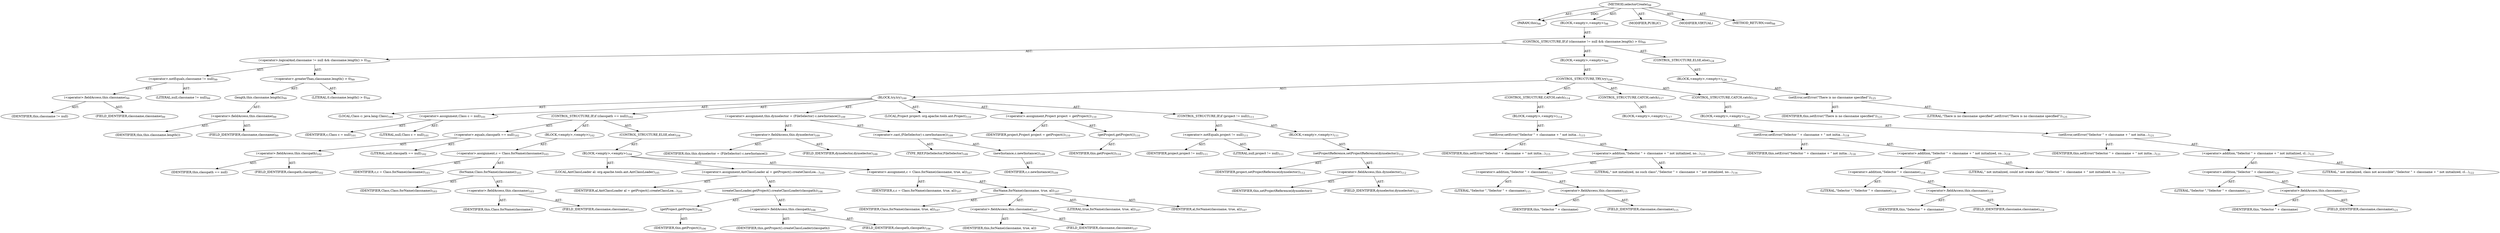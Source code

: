 digraph "selectorCreate" {  
"111669149698" [label = <(METHOD,selectorCreate)<SUB>98</SUB>> ]
"115964116993" [label = <(PARAM,this)<SUB>98</SUB>> ]
"25769803778" [label = <(BLOCK,&lt;empty&gt;,&lt;empty&gt;)<SUB>98</SUB>> ]
"47244640256" [label = <(CONTROL_STRUCTURE,IF,if (classname != null &amp;&amp; classname.length() &gt; 0))<SUB>99</SUB>> ]
"30064771085" [label = <(&lt;operator&gt;.logicalAnd,classname != null &amp;&amp; classname.length() &gt; 0)<SUB>99</SUB>> ]
"30064771086" [label = <(&lt;operator&gt;.notEquals,classname != null)<SUB>99</SUB>> ]
"30064771087" [label = <(&lt;operator&gt;.fieldAccess,this.classname)<SUB>99</SUB>> ]
"68719476768" [label = <(IDENTIFIER,this,classname != null)> ]
"55834574854" [label = <(FIELD_IDENTIFIER,classname,classname)<SUB>99</SUB>> ]
"90194313219" [label = <(LITERAL,null,classname != null)<SUB>99</SUB>> ]
"30064771088" [label = <(&lt;operator&gt;.greaterThan,classname.length() &gt; 0)<SUB>99</SUB>> ]
"30064771089" [label = <(length,this.classname.length())<SUB>99</SUB>> ]
"30064771090" [label = <(&lt;operator&gt;.fieldAccess,this.classname)<SUB>99</SUB>> ]
"68719476769" [label = <(IDENTIFIER,this,this.classname.length())> ]
"55834574855" [label = <(FIELD_IDENTIFIER,classname,classname)<SUB>99</SUB>> ]
"90194313220" [label = <(LITERAL,0,classname.length() &gt; 0)<SUB>99</SUB>> ]
"25769803779" [label = <(BLOCK,&lt;empty&gt;,&lt;empty&gt;)<SUB>99</SUB>> ]
"47244640257" [label = <(CONTROL_STRUCTURE,TRY,try)<SUB>100</SUB>> ]
"25769803780" [label = <(BLOCK,try,try)<SUB>100</SUB>> ]
"94489280512" [label = <(LOCAL,Class c: java.lang.Class)<SUB>101</SUB>> ]
"30064771091" [label = <(&lt;operator&gt;.assignment,Class c = null)<SUB>101</SUB>> ]
"68719476770" [label = <(IDENTIFIER,c,Class c = null)<SUB>101</SUB>> ]
"90194313221" [label = <(LITERAL,null,Class c = null)<SUB>101</SUB>> ]
"47244640258" [label = <(CONTROL_STRUCTURE,IF,if (classpath == null))<SUB>102</SUB>> ]
"30064771092" [label = <(&lt;operator&gt;.equals,classpath == null)<SUB>102</SUB>> ]
"30064771093" [label = <(&lt;operator&gt;.fieldAccess,this.classpath)<SUB>102</SUB>> ]
"68719476771" [label = <(IDENTIFIER,this,classpath == null)> ]
"55834574856" [label = <(FIELD_IDENTIFIER,classpath,classpath)<SUB>102</SUB>> ]
"90194313222" [label = <(LITERAL,null,classpath == null)<SUB>102</SUB>> ]
"25769803781" [label = <(BLOCK,&lt;empty&gt;,&lt;empty&gt;)<SUB>102</SUB>> ]
"30064771094" [label = <(&lt;operator&gt;.assignment,c = Class.forName(classname))<SUB>103</SUB>> ]
"68719476772" [label = <(IDENTIFIER,c,c = Class.forName(classname))<SUB>103</SUB>> ]
"30064771095" [label = <(forName,Class.forName(classname))<SUB>103</SUB>> ]
"68719476773" [label = <(IDENTIFIER,Class,Class.forName(classname))<SUB>103</SUB>> ]
"30064771096" [label = <(&lt;operator&gt;.fieldAccess,this.classname)<SUB>103</SUB>> ]
"68719476774" [label = <(IDENTIFIER,this,Class.forName(classname))> ]
"55834574857" [label = <(FIELD_IDENTIFIER,classname,classname)<SUB>103</SUB>> ]
"47244640259" [label = <(CONTROL_STRUCTURE,ELSE,else)<SUB>104</SUB>> ]
"25769803782" [label = <(BLOCK,&lt;empty&gt;,&lt;empty&gt;)<SUB>104</SUB>> ]
"94489280513" [label = <(LOCAL,AntClassLoader al: org.apache.tools.ant.AntClassLoader)<SUB>105</SUB>> ]
"30064771097" [label = <(&lt;operator&gt;.assignment,AntClassLoader al = getProject().createClassLoa...)<SUB>105</SUB>> ]
"68719476775" [label = <(IDENTIFIER,al,AntClassLoader al = getProject().createClassLoa...)<SUB>105</SUB>> ]
"30064771098" [label = <(createClassLoader,getProject().createClassLoader(classpath))<SUB>106</SUB>> ]
"30064771099" [label = <(getProject,getProject())<SUB>106</SUB>> ]
"68719476737" [label = <(IDENTIFIER,this,getProject())<SUB>106</SUB>> ]
"30064771100" [label = <(&lt;operator&gt;.fieldAccess,this.classpath)<SUB>106</SUB>> ]
"68719476776" [label = <(IDENTIFIER,this,getProject().createClassLoader(classpath))> ]
"55834574858" [label = <(FIELD_IDENTIFIER,classpath,classpath)<SUB>106</SUB>> ]
"30064771101" [label = <(&lt;operator&gt;.assignment,c = Class.forName(classname, true, al))<SUB>107</SUB>> ]
"68719476777" [label = <(IDENTIFIER,c,c = Class.forName(classname, true, al))<SUB>107</SUB>> ]
"30064771102" [label = <(forName,forName(classname, true, al))<SUB>107</SUB>> ]
"68719476778" [label = <(IDENTIFIER,Class,forName(classname, true, al))<SUB>107</SUB>> ]
"30064771103" [label = <(&lt;operator&gt;.fieldAccess,this.classname)<SUB>107</SUB>> ]
"68719476779" [label = <(IDENTIFIER,this,forName(classname, true, al))> ]
"55834574859" [label = <(FIELD_IDENTIFIER,classname,classname)<SUB>107</SUB>> ]
"90194313223" [label = <(LITERAL,true,forName(classname, true, al))<SUB>107</SUB>> ]
"68719476780" [label = <(IDENTIFIER,al,forName(classname, true, al))<SUB>107</SUB>> ]
"30064771104" [label = <(&lt;operator&gt;.assignment,this.dynselector = (FileSelector) c.newInstance())<SUB>109</SUB>> ]
"30064771105" [label = <(&lt;operator&gt;.fieldAccess,this.dynselector)<SUB>109</SUB>> ]
"68719476781" [label = <(IDENTIFIER,this,this.dynselector = (FileSelector) c.newInstance())> ]
"55834574860" [label = <(FIELD_IDENTIFIER,dynselector,dynselector)<SUB>109</SUB>> ]
"30064771106" [label = <(&lt;operator&gt;.cast,(FileSelector) c.newInstance())<SUB>109</SUB>> ]
"180388626432" [label = <(TYPE_REF,FileSelector,FileSelector)<SUB>109</SUB>> ]
"30064771107" [label = <(newInstance,c.newInstance())<SUB>109</SUB>> ]
"68719476782" [label = <(IDENTIFIER,c,c.newInstance())<SUB>109</SUB>> ]
"94489280514" [label = <(LOCAL,Project project: org.apache.tools.ant.Project)<SUB>110</SUB>> ]
"30064771108" [label = <(&lt;operator&gt;.assignment,Project project = getProject())<SUB>110</SUB>> ]
"68719476783" [label = <(IDENTIFIER,project,Project project = getProject())<SUB>110</SUB>> ]
"30064771109" [label = <(getProject,getProject())<SUB>110</SUB>> ]
"68719476738" [label = <(IDENTIFIER,this,getProject())<SUB>110</SUB>> ]
"47244640260" [label = <(CONTROL_STRUCTURE,IF,if (project != null))<SUB>111</SUB>> ]
"30064771110" [label = <(&lt;operator&gt;.notEquals,project != null)<SUB>111</SUB>> ]
"68719476784" [label = <(IDENTIFIER,project,project != null)<SUB>111</SUB>> ]
"90194313224" [label = <(LITERAL,null,project != null)<SUB>111</SUB>> ]
"25769803783" [label = <(BLOCK,&lt;empty&gt;,&lt;empty&gt;)<SUB>111</SUB>> ]
"30064771111" [label = <(setProjectReference,setProjectReference(dynselector))<SUB>112</SUB>> ]
"68719476785" [label = <(IDENTIFIER,project,setProjectReference(dynselector))<SUB>112</SUB>> ]
"30064771112" [label = <(&lt;operator&gt;.fieldAccess,this.dynselector)<SUB>112</SUB>> ]
"68719476786" [label = <(IDENTIFIER,this,setProjectReference(dynselector))> ]
"55834574861" [label = <(FIELD_IDENTIFIER,dynselector,dynselector)<SUB>112</SUB>> ]
"47244640261" [label = <(CONTROL_STRUCTURE,CATCH,catch)<SUB>114</SUB>> ]
"25769803784" [label = <(BLOCK,&lt;empty&gt;,&lt;empty&gt;)<SUB>114</SUB>> ]
"30064771113" [label = <(setError,setError(&quot;Selector &quot; + classname + &quot; not initia...)<SUB>115</SUB>> ]
"68719476739" [label = <(IDENTIFIER,this,setError(&quot;Selector &quot; + classname + &quot; not initia...)<SUB>115</SUB>> ]
"30064771114" [label = <(&lt;operator&gt;.addition,&quot;Selector &quot; + classname + &quot; not initialized, no...)<SUB>115</SUB>> ]
"30064771115" [label = <(&lt;operator&gt;.addition,&quot;Selector &quot; + classname)<SUB>115</SUB>> ]
"90194313225" [label = <(LITERAL,&quot;Selector &quot;,&quot;Selector &quot; + classname)<SUB>115</SUB>> ]
"30064771116" [label = <(&lt;operator&gt;.fieldAccess,this.classname)<SUB>115</SUB>> ]
"68719476787" [label = <(IDENTIFIER,this,&quot;Selector &quot; + classname)> ]
"55834574862" [label = <(FIELD_IDENTIFIER,classname,classname)<SUB>115</SUB>> ]
"90194313226" [label = <(LITERAL,&quot; not initialized, no such class&quot;,&quot;Selector &quot; + classname + &quot; not initialized, no...)<SUB>116</SUB>> ]
"47244640262" [label = <(CONTROL_STRUCTURE,CATCH,catch)<SUB>117</SUB>> ]
"25769803785" [label = <(BLOCK,&lt;empty&gt;,&lt;empty&gt;)<SUB>117</SUB>> ]
"30064771117" [label = <(setError,setError(&quot;Selector &quot; + classname + &quot; not initia...)<SUB>118</SUB>> ]
"68719476740" [label = <(IDENTIFIER,this,setError(&quot;Selector &quot; + classname + &quot; not initia...)<SUB>118</SUB>> ]
"30064771118" [label = <(&lt;operator&gt;.addition,&quot;Selector &quot; + classname + &quot; not initialized, co...)<SUB>118</SUB>> ]
"30064771119" [label = <(&lt;operator&gt;.addition,&quot;Selector &quot; + classname)<SUB>118</SUB>> ]
"90194313227" [label = <(LITERAL,&quot;Selector &quot;,&quot;Selector &quot; + classname)<SUB>118</SUB>> ]
"30064771120" [label = <(&lt;operator&gt;.fieldAccess,this.classname)<SUB>118</SUB>> ]
"68719476788" [label = <(IDENTIFIER,this,&quot;Selector &quot; + classname)> ]
"55834574863" [label = <(FIELD_IDENTIFIER,classname,classname)<SUB>118</SUB>> ]
"90194313228" [label = <(LITERAL,&quot; not initialized, could not create class&quot;,&quot;Selector &quot; + classname + &quot; not initialized, co...)<SUB>119</SUB>> ]
"47244640263" [label = <(CONTROL_STRUCTURE,CATCH,catch)<SUB>120</SUB>> ]
"25769803786" [label = <(BLOCK,&lt;empty&gt;,&lt;empty&gt;)<SUB>120</SUB>> ]
"30064771121" [label = <(setError,setError(&quot;Selector &quot; + classname + &quot; not initia...)<SUB>121</SUB>> ]
"68719476741" [label = <(IDENTIFIER,this,setError(&quot;Selector &quot; + classname + &quot; not initia...)<SUB>121</SUB>> ]
"30064771122" [label = <(&lt;operator&gt;.addition,&quot;Selector &quot; + classname + &quot; not initialized, cl...)<SUB>121</SUB>> ]
"30064771123" [label = <(&lt;operator&gt;.addition,&quot;Selector &quot; + classname)<SUB>121</SUB>> ]
"90194313229" [label = <(LITERAL,&quot;Selector &quot;,&quot;Selector &quot; + classname)<SUB>121</SUB>> ]
"30064771124" [label = <(&lt;operator&gt;.fieldAccess,this.classname)<SUB>121</SUB>> ]
"68719476789" [label = <(IDENTIFIER,this,&quot;Selector &quot; + classname)> ]
"55834574864" [label = <(FIELD_IDENTIFIER,classname,classname)<SUB>121</SUB>> ]
"90194313230" [label = <(LITERAL,&quot; not initialized, class not accessible&quot;,&quot;Selector &quot; + classname + &quot; not initialized, cl...)<SUB>122</SUB>> ]
"47244640264" [label = <(CONTROL_STRUCTURE,ELSE,else)<SUB>124</SUB>> ]
"25769803787" [label = <(BLOCK,&lt;empty&gt;,&lt;empty&gt;)<SUB>124</SUB>> ]
"30064771125" [label = <(setError,setError(&quot;There is no classname specified&quot;))<SUB>125</SUB>> ]
"68719476742" [label = <(IDENTIFIER,this,setError(&quot;There is no classname specified&quot;))<SUB>125</SUB>> ]
"90194313231" [label = <(LITERAL,&quot;There is no classname specified&quot;,setError(&quot;There is no classname specified&quot;))<SUB>125</SUB>> ]
"133143986184" [label = <(MODIFIER,PUBLIC)> ]
"133143986185" [label = <(MODIFIER,VIRTUAL)> ]
"128849018882" [label = <(METHOD_RETURN,void)<SUB>98</SUB>> ]
  "111669149698" -> "115964116993"  [ label = "AST: "] 
  "111669149698" -> "25769803778"  [ label = "AST: "] 
  "111669149698" -> "133143986184"  [ label = "AST: "] 
  "111669149698" -> "133143986185"  [ label = "AST: "] 
  "111669149698" -> "128849018882"  [ label = "AST: "] 
  "25769803778" -> "47244640256"  [ label = "AST: "] 
  "47244640256" -> "30064771085"  [ label = "AST: "] 
  "47244640256" -> "25769803779"  [ label = "AST: "] 
  "47244640256" -> "47244640264"  [ label = "AST: "] 
  "30064771085" -> "30064771086"  [ label = "AST: "] 
  "30064771085" -> "30064771088"  [ label = "AST: "] 
  "30064771086" -> "30064771087"  [ label = "AST: "] 
  "30064771086" -> "90194313219"  [ label = "AST: "] 
  "30064771087" -> "68719476768"  [ label = "AST: "] 
  "30064771087" -> "55834574854"  [ label = "AST: "] 
  "30064771088" -> "30064771089"  [ label = "AST: "] 
  "30064771088" -> "90194313220"  [ label = "AST: "] 
  "30064771089" -> "30064771090"  [ label = "AST: "] 
  "30064771090" -> "68719476769"  [ label = "AST: "] 
  "30064771090" -> "55834574855"  [ label = "AST: "] 
  "25769803779" -> "47244640257"  [ label = "AST: "] 
  "47244640257" -> "25769803780"  [ label = "AST: "] 
  "47244640257" -> "47244640261"  [ label = "AST: "] 
  "47244640257" -> "47244640262"  [ label = "AST: "] 
  "47244640257" -> "47244640263"  [ label = "AST: "] 
  "25769803780" -> "94489280512"  [ label = "AST: "] 
  "25769803780" -> "30064771091"  [ label = "AST: "] 
  "25769803780" -> "47244640258"  [ label = "AST: "] 
  "25769803780" -> "30064771104"  [ label = "AST: "] 
  "25769803780" -> "94489280514"  [ label = "AST: "] 
  "25769803780" -> "30064771108"  [ label = "AST: "] 
  "25769803780" -> "47244640260"  [ label = "AST: "] 
  "30064771091" -> "68719476770"  [ label = "AST: "] 
  "30064771091" -> "90194313221"  [ label = "AST: "] 
  "47244640258" -> "30064771092"  [ label = "AST: "] 
  "47244640258" -> "25769803781"  [ label = "AST: "] 
  "47244640258" -> "47244640259"  [ label = "AST: "] 
  "30064771092" -> "30064771093"  [ label = "AST: "] 
  "30064771092" -> "90194313222"  [ label = "AST: "] 
  "30064771093" -> "68719476771"  [ label = "AST: "] 
  "30064771093" -> "55834574856"  [ label = "AST: "] 
  "25769803781" -> "30064771094"  [ label = "AST: "] 
  "30064771094" -> "68719476772"  [ label = "AST: "] 
  "30064771094" -> "30064771095"  [ label = "AST: "] 
  "30064771095" -> "68719476773"  [ label = "AST: "] 
  "30064771095" -> "30064771096"  [ label = "AST: "] 
  "30064771096" -> "68719476774"  [ label = "AST: "] 
  "30064771096" -> "55834574857"  [ label = "AST: "] 
  "47244640259" -> "25769803782"  [ label = "AST: "] 
  "25769803782" -> "94489280513"  [ label = "AST: "] 
  "25769803782" -> "30064771097"  [ label = "AST: "] 
  "25769803782" -> "30064771101"  [ label = "AST: "] 
  "30064771097" -> "68719476775"  [ label = "AST: "] 
  "30064771097" -> "30064771098"  [ label = "AST: "] 
  "30064771098" -> "30064771099"  [ label = "AST: "] 
  "30064771098" -> "30064771100"  [ label = "AST: "] 
  "30064771099" -> "68719476737"  [ label = "AST: "] 
  "30064771100" -> "68719476776"  [ label = "AST: "] 
  "30064771100" -> "55834574858"  [ label = "AST: "] 
  "30064771101" -> "68719476777"  [ label = "AST: "] 
  "30064771101" -> "30064771102"  [ label = "AST: "] 
  "30064771102" -> "68719476778"  [ label = "AST: "] 
  "30064771102" -> "30064771103"  [ label = "AST: "] 
  "30064771102" -> "90194313223"  [ label = "AST: "] 
  "30064771102" -> "68719476780"  [ label = "AST: "] 
  "30064771103" -> "68719476779"  [ label = "AST: "] 
  "30064771103" -> "55834574859"  [ label = "AST: "] 
  "30064771104" -> "30064771105"  [ label = "AST: "] 
  "30064771104" -> "30064771106"  [ label = "AST: "] 
  "30064771105" -> "68719476781"  [ label = "AST: "] 
  "30064771105" -> "55834574860"  [ label = "AST: "] 
  "30064771106" -> "180388626432"  [ label = "AST: "] 
  "30064771106" -> "30064771107"  [ label = "AST: "] 
  "30064771107" -> "68719476782"  [ label = "AST: "] 
  "30064771108" -> "68719476783"  [ label = "AST: "] 
  "30064771108" -> "30064771109"  [ label = "AST: "] 
  "30064771109" -> "68719476738"  [ label = "AST: "] 
  "47244640260" -> "30064771110"  [ label = "AST: "] 
  "47244640260" -> "25769803783"  [ label = "AST: "] 
  "30064771110" -> "68719476784"  [ label = "AST: "] 
  "30064771110" -> "90194313224"  [ label = "AST: "] 
  "25769803783" -> "30064771111"  [ label = "AST: "] 
  "30064771111" -> "68719476785"  [ label = "AST: "] 
  "30064771111" -> "30064771112"  [ label = "AST: "] 
  "30064771112" -> "68719476786"  [ label = "AST: "] 
  "30064771112" -> "55834574861"  [ label = "AST: "] 
  "47244640261" -> "25769803784"  [ label = "AST: "] 
  "25769803784" -> "30064771113"  [ label = "AST: "] 
  "30064771113" -> "68719476739"  [ label = "AST: "] 
  "30064771113" -> "30064771114"  [ label = "AST: "] 
  "30064771114" -> "30064771115"  [ label = "AST: "] 
  "30064771114" -> "90194313226"  [ label = "AST: "] 
  "30064771115" -> "90194313225"  [ label = "AST: "] 
  "30064771115" -> "30064771116"  [ label = "AST: "] 
  "30064771116" -> "68719476787"  [ label = "AST: "] 
  "30064771116" -> "55834574862"  [ label = "AST: "] 
  "47244640262" -> "25769803785"  [ label = "AST: "] 
  "25769803785" -> "30064771117"  [ label = "AST: "] 
  "30064771117" -> "68719476740"  [ label = "AST: "] 
  "30064771117" -> "30064771118"  [ label = "AST: "] 
  "30064771118" -> "30064771119"  [ label = "AST: "] 
  "30064771118" -> "90194313228"  [ label = "AST: "] 
  "30064771119" -> "90194313227"  [ label = "AST: "] 
  "30064771119" -> "30064771120"  [ label = "AST: "] 
  "30064771120" -> "68719476788"  [ label = "AST: "] 
  "30064771120" -> "55834574863"  [ label = "AST: "] 
  "47244640263" -> "25769803786"  [ label = "AST: "] 
  "25769803786" -> "30064771121"  [ label = "AST: "] 
  "30064771121" -> "68719476741"  [ label = "AST: "] 
  "30064771121" -> "30064771122"  [ label = "AST: "] 
  "30064771122" -> "30064771123"  [ label = "AST: "] 
  "30064771122" -> "90194313230"  [ label = "AST: "] 
  "30064771123" -> "90194313229"  [ label = "AST: "] 
  "30064771123" -> "30064771124"  [ label = "AST: "] 
  "30064771124" -> "68719476789"  [ label = "AST: "] 
  "30064771124" -> "55834574864"  [ label = "AST: "] 
  "47244640264" -> "25769803787"  [ label = "AST: "] 
  "25769803787" -> "30064771125"  [ label = "AST: "] 
  "30064771125" -> "68719476742"  [ label = "AST: "] 
  "30064771125" -> "90194313231"  [ label = "AST: "] 
  "111669149698" -> "115964116993"  [ label = "DDG: "] 
}
